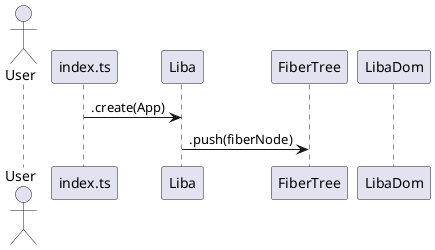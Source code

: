 @startuml
actor User

participant index.ts
participant Liba
participant FiberTree
participant LibaDom

index.ts -> Liba: .create(App)
Liba -> FiberTree: .push(fiberNode)

@enduml